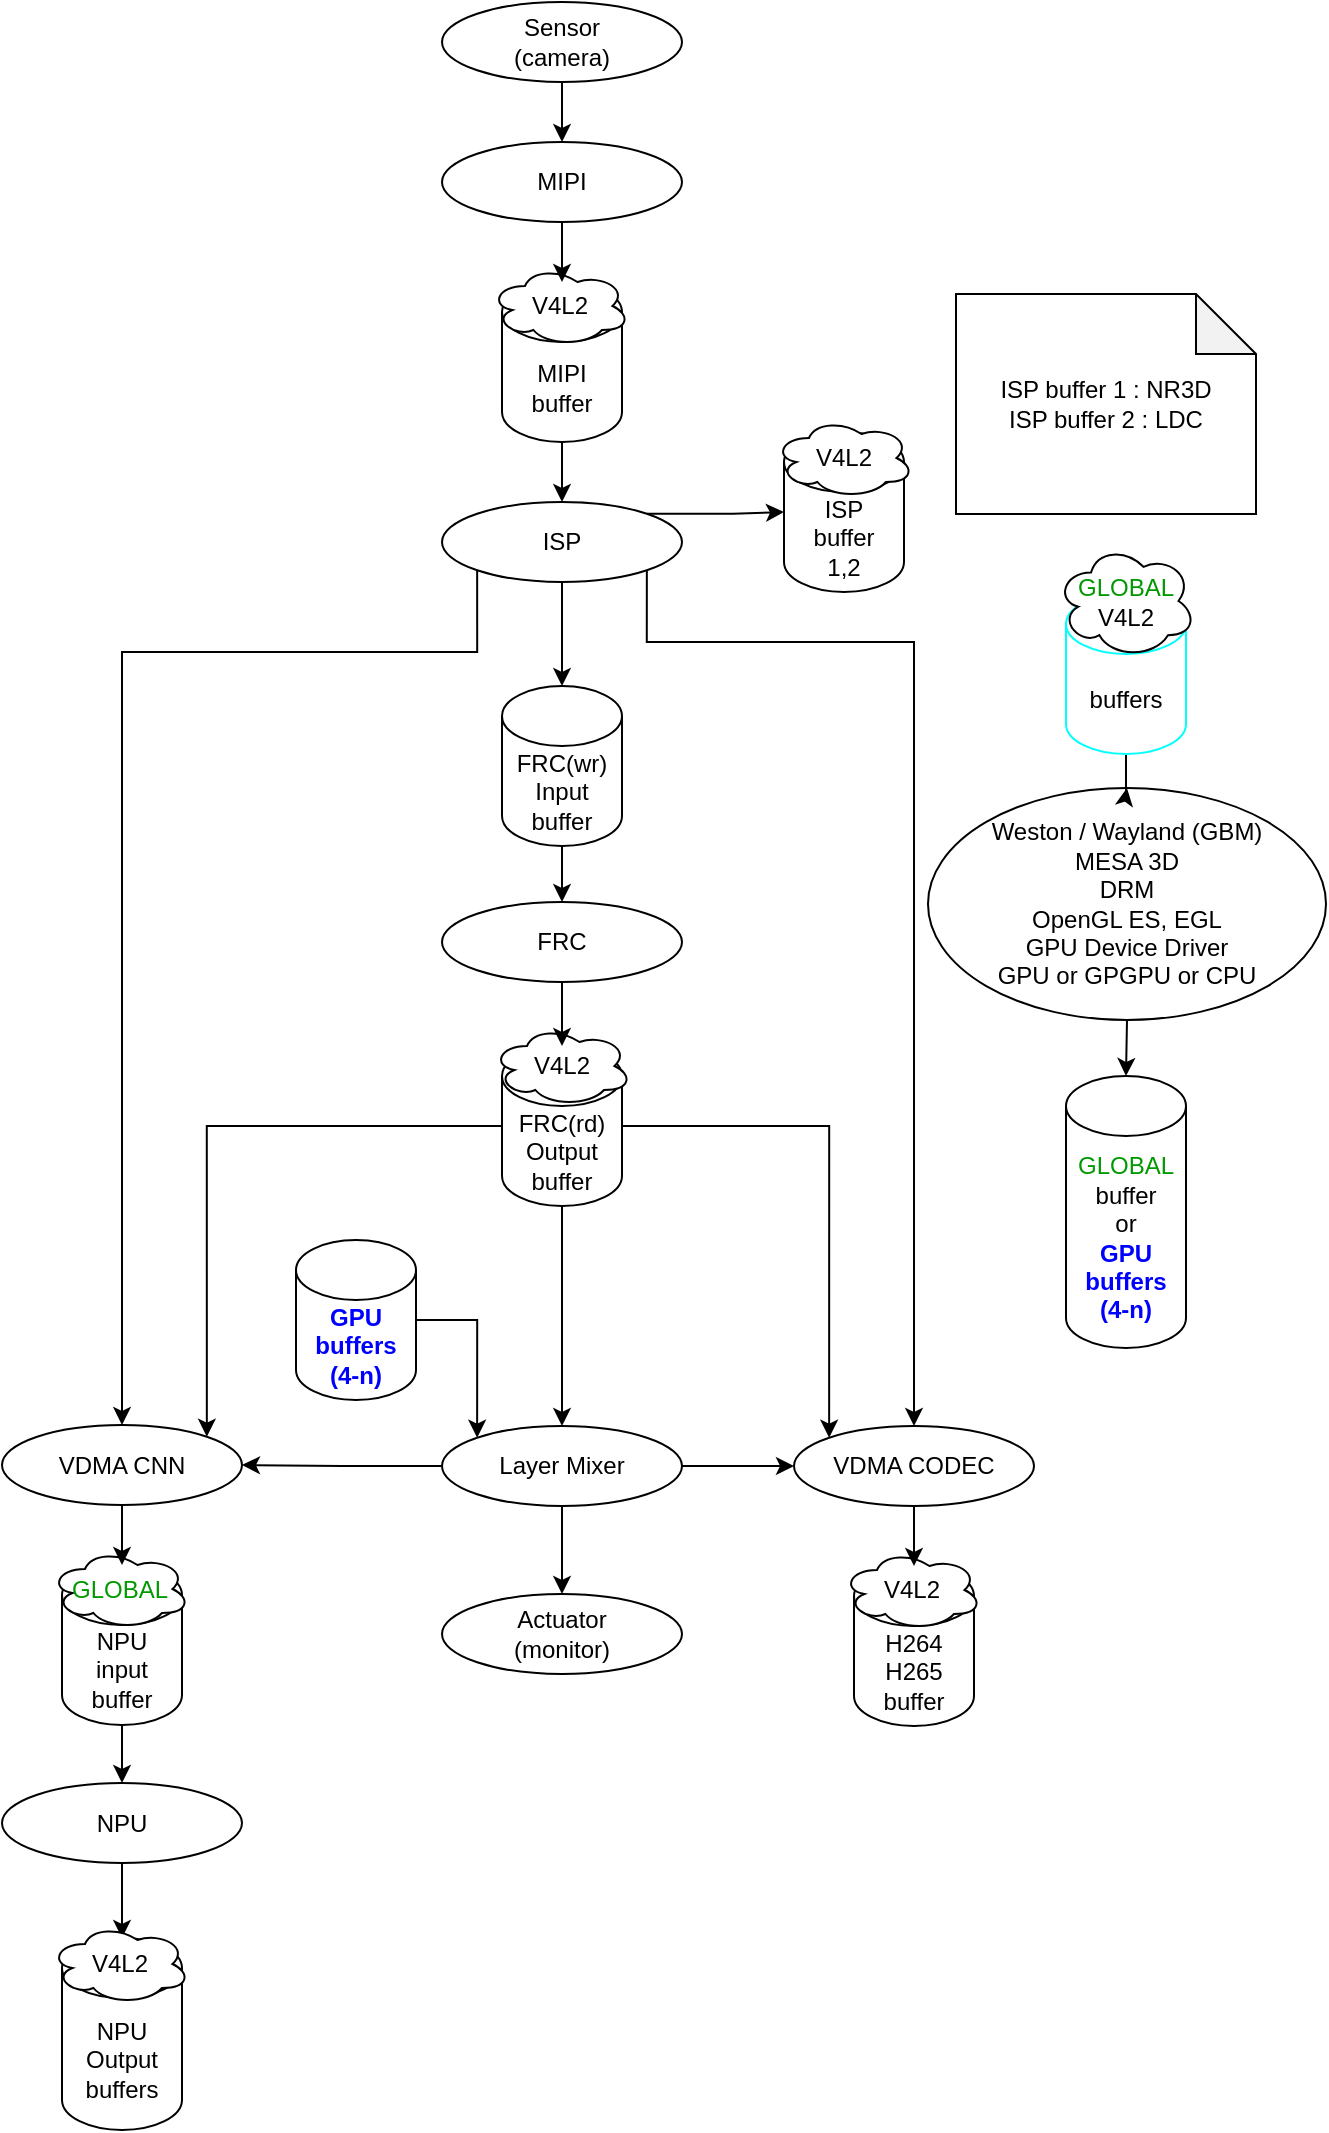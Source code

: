 <mxfile version="21.1.1" type="github">
  <diagram name="페이지-1" id="UtIzpXHwnKqOz5LM9RHs">
    <mxGraphModel dx="1674" dy="-76" grid="0" gridSize="10" guides="1" tooltips="1" connect="1" arrows="1" fold="1" page="0" pageScale="1" pageWidth="827" pageHeight="1169" math="0" shadow="0">
      <root>
        <mxCell id="0" />
        <mxCell id="1" parent="0" />
        <mxCell id="oYA9vAP8rW96Gc_tV3RY-1" value="MIPI" style="ellipse;whiteSpace=wrap;html=1;" parent="1" vertex="1">
          <mxGeometry x="997" y="1366" width="120" height="40" as="geometry" />
        </mxCell>
        <mxCell id="oYA9vAP8rW96Gc_tV3RY-2" value="VDMA CNN" style="ellipse;whiteSpace=wrap;html=1;" parent="1" vertex="1">
          <mxGeometry x="777" y="2007.5" width="120" height="40" as="geometry" />
        </mxCell>
        <mxCell id="oYA9vAP8rW96Gc_tV3RY-3" style="edgeStyle=orthogonalEdgeStyle;rounded=0;orthogonalLoop=1;jettySize=auto;html=1;exitX=0.5;exitY=1;exitDx=0;exitDy=0;entryX=0.5;entryY=0;entryDx=0;entryDy=0;entryPerimeter=0;" parent="1" source="oYA9vAP8rW96Gc_tV3RY-4" target="oYA9vAP8rW96Gc_tV3RY-47" edge="1">
          <mxGeometry relative="1" as="geometry" />
        </mxCell>
        <mxCell id="oYA9vAP8rW96Gc_tV3RY-4" value="Weston / Wayland (GBM)&lt;br&gt;MESA 3D&lt;br&gt;DRM&lt;br&gt;OpenGL ES, EGL&lt;br&gt;GPU Device Driver&lt;br&gt;GPU or GPGPU or CPU" style="ellipse;whiteSpace=wrap;html=1;" parent="1" vertex="1">
          <mxGeometry x="1240" y="1689" width="199" height="116" as="geometry" />
        </mxCell>
        <mxCell id="oYA9vAP8rW96Gc_tV3RY-5" style="edgeStyle=orthogonalEdgeStyle;rounded=0;orthogonalLoop=1;jettySize=auto;html=1;exitX=0.5;exitY=1;exitDx=0;exitDy=0;exitPerimeter=0;entryX=0.5;entryY=0;entryDx=0;entryDy=0;" parent="1" source="oYA9vAP8rW96Gc_tV3RY-6" target="oYA9vAP8rW96Gc_tV3RY-13" edge="1">
          <mxGeometry relative="1" as="geometry" />
        </mxCell>
        <mxCell id="oYA9vAP8rW96Gc_tV3RY-6" value="MIPI&lt;br&gt;buffer" style="shape=cylinder3;whiteSpace=wrap;html=1;boundedLbl=1;backgroundOutline=1;size=15;" parent="1" vertex="1">
          <mxGeometry x="1027" y="1436" width="60" height="80" as="geometry" />
        </mxCell>
        <mxCell id="oYA9vAP8rW96Gc_tV3RY-7" style="edgeStyle=orthogonalEdgeStyle;rounded=0;orthogonalLoop=1;jettySize=auto;html=1;exitX=0.5;exitY=1;exitDx=0;exitDy=0;exitPerimeter=0;" parent="1" source="oYA9vAP8rW96Gc_tV3RY-8" target="oYA9vAP8rW96Gc_tV3RY-44" edge="1">
          <mxGeometry relative="1" as="geometry" />
        </mxCell>
        <mxCell id="oYA9vAP8rW96Gc_tV3RY-8" value="NPU&lt;br&gt;input&lt;br&gt;buffer" style="shape=cylinder3;whiteSpace=wrap;html=1;boundedLbl=1;backgroundOutline=1;size=15;" parent="1" vertex="1">
          <mxGeometry x="807" y="2077.5" width="60" height="80" as="geometry" />
        </mxCell>
        <mxCell id="oYA9vAP8rW96Gc_tV3RY-9" style="edgeStyle=orthogonalEdgeStyle;rounded=0;orthogonalLoop=1;jettySize=auto;html=1;exitX=1;exitY=1;exitDx=0;exitDy=0;entryX=0.5;entryY=0;entryDx=0;entryDy=0;" parent="1" source="oYA9vAP8rW96Gc_tV3RY-13" target="oYA9vAP8rW96Gc_tV3RY-40" edge="1">
          <mxGeometry relative="1" as="geometry">
            <mxPoint x="1184" y="1776" as="targetPoint" />
            <Array as="points">
              <mxPoint x="1099" y="1616" />
              <mxPoint x="1233" y="1616" />
            </Array>
          </mxGeometry>
        </mxCell>
        <mxCell id="oYA9vAP8rW96Gc_tV3RY-10" style="edgeStyle=orthogonalEdgeStyle;rounded=0;orthogonalLoop=1;jettySize=auto;html=1;exitX=0.5;exitY=1;exitDx=0;exitDy=0;entryX=0.5;entryY=0;entryDx=0;entryDy=0;entryPerimeter=0;" parent="1" source="oYA9vAP8rW96Gc_tV3RY-13" target="oYA9vAP8rW96Gc_tV3RY-18" edge="1">
          <mxGeometry relative="1" as="geometry" />
        </mxCell>
        <mxCell id="oYA9vAP8rW96Gc_tV3RY-11" style="edgeStyle=orthogonalEdgeStyle;rounded=0;orthogonalLoop=1;jettySize=auto;html=1;exitX=0;exitY=1;exitDx=0;exitDy=0;entryX=0.5;entryY=0;entryDx=0;entryDy=0;" parent="1" source="oYA9vAP8rW96Gc_tV3RY-13" target="oYA9vAP8rW96Gc_tV3RY-2" edge="1">
          <mxGeometry relative="1" as="geometry">
            <Array as="points">
              <mxPoint x="1015" y="1621" />
              <mxPoint x="837" y="1621" />
            </Array>
          </mxGeometry>
        </mxCell>
        <mxCell id="oYA9vAP8rW96Gc_tV3RY-12" style="edgeStyle=orthogonalEdgeStyle;rounded=0;orthogonalLoop=1;jettySize=auto;html=1;exitX=1;exitY=0;exitDx=0;exitDy=0;entryX=0;entryY=0.5;entryDx=0;entryDy=0;entryPerimeter=0;" parent="1" source="oYA9vAP8rW96Gc_tV3RY-13" target="oYA9vAP8rW96Gc_tV3RY-14" edge="1">
          <mxGeometry relative="1" as="geometry" />
        </mxCell>
        <mxCell id="oYA9vAP8rW96Gc_tV3RY-13" value="ISP" style="ellipse;whiteSpace=wrap;html=1;" parent="1" vertex="1">
          <mxGeometry x="997" y="1546" width="120" height="40" as="geometry" />
        </mxCell>
        <mxCell id="oYA9vAP8rW96Gc_tV3RY-14" value="ISP&lt;br&gt;buffer&lt;br&gt;1,2" style="shape=cylinder3;whiteSpace=wrap;html=1;boundedLbl=1;backgroundOutline=1;size=15;" parent="1" vertex="1">
          <mxGeometry x="1168" y="1511" width="60" height="80" as="geometry" />
        </mxCell>
        <mxCell id="oYA9vAP8rW96Gc_tV3RY-15" style="edgeStyle=orthogonalEdgeStyle;rounded=0;orthogonalLoop=1;jettySize=auto;html=1;exitX=0.5;exitY=1;exitDx=0;exitDy=0;entryX=0.5;entryY=0;entryDx=0;entryDy=0;" parent="1" source="oYA9vAP8rW96Gc_tV3RY-16" target="oYA9vAP8rW96Gc_tV3RY-1" edge="1">
          <mxGeometry relative="1" as="geometry" />
        </mxCell>
        <mxCell id="oYA9vAP8rW96Gc_tV3RY-16" value="Sensor&lt;br&gt;(camera)" style="ellipse;whiteSpace=wrap;html=1;" parent="1" vertex="1">
          <mxGeometry x="997" y="1296" width="120" height="40" as="geometry" />
        </mxCell>
        <mxCell id="oYA9vAP8rW96Gc_tV3RY-17" style="edgeStyle=orthogonalEdgeStyle;rounded=0;orthogonalLoop=1;jettySize=auto;html=1;exitX=0.5;exitY=1;exitDx=0;exitDy=0;exitPerimeter=0;" parent="1" source="oYA9vAP8rW96Gc_tV3RY-18" target="oYA9vAP8rW96Gc_tV3RY-19" edge="1">
          <mxGeometry relative="1" as="geometry" />
        </mxCell>
        <mxCell id="oYA9vAP8rW96Gc_tV3RY-18" value="FRC(wr)&lt;br&gt;Input&lt;br&gt;buffer" style="shape=cylinder3;whiteSpace=wrap;html=1;boundedLbl=1;backgroundOutline=1;size=15;" parent="1" vertex="1">
          <mxGeometry x="1027" y="1638" width="60" height="80" as="geometry" />
        </mxCell>
        <mxCell id="oYA9vAP8rW96Gc_tV3RY-19" value="FRC" style="ellipse;whiteSpace=wrap;html=1;" parent="1" vertex="1">
          <mxGeometry x="997" y="1746" width="120" height="40" as="geometry" />
        </mxCell>
        <mxCell id="oYA9vAP8rW96Gc_tV3RY-20" style="edgeStyle=orthogonalEdgeStyle;rounded=0;orthogonalLoop=1;jettySize=auto;html=1;exitX=0;exitY=0.5;exitDx=0;exitDy=0;exitPerimeter=0;entryX=1;entryY=0;entryDx=0;entryDy=0;" parent="1" source="oYA9vAP8rW96Gc_tV3RY-23" target="oYA9vAP8rW96Gc_tV3RY-2" edge="1">
          <mxGeometry relative="1" as="geometry" />
        </mxCell>
        <mxCell id="oYA9vAP8rW96Gc_tV3RY-21" style="edgeStyle=orthogonalEdgeStyle;rounded=0;orthogonalLoop=1;jettySize=auto;html=1;exitX=1;exitY=0.5;exitDx=0;exitDy=0;exitPerimeter=0;entryX=0;entryY=0;entryDx=0;entryDy=0;" parent="1" source="oYA9vAP8rW96Gc_tV3RY-23" target="oYA9vAP8rW96Gc_tV3RY-40" edge="1">
          <mxGeometry relative="1" as="geometry" />
        </mxCell>
        <mxCell id="oYA9vAP8rW96Gc_tV3RY-22" value="" style="edgeStyle=orthogonalEdgeStyle;rounded=0;orthogonalLoop=1;jettySize=auto;html=1;" parent="1" source="oYA9vAP8rW96Gc_tV3RY-23" target="oYA9vAP8rW96Gc_tV3RY-36" edge="1">
          <mxGeometry relative="1" as="geometry" />
        </mxCell>
        <mxCell id="oYA9vAP8rW96Gc_tV3RY-23" value="FRC(rd)&lt;br&gt;Output&lt;br&gt;buffer" style="shape=cylinder3;whiteSpace=wrap;html=1;boundedLbl=1;backgroundOutline=1;size=15;" parent="1" vertex="1">
          <mxGeometry x="1027" y="1818" width="60" height="80" as="geometry" />
        </mxCell>
        <mxCell id="oYA9vAP8rW96Gc_tV3RY-24" value="Actuator&lt;br&gt;(monitor)" style="ellipse;whiteSpace=wrap;html=1;" parent="1" vertex="1">
          <mxGeometry x="997" y="2092" width="120" height="40" as="geometry" />
        </mxCell>
        <mxCell id="oYA9vAP8rW96Gc_tV3RY-25" value="V4L2" style="ellipse;shape=cloud;whiteSpace=wrap;html=1;" parent="1" vertex="1">
          <mxGeometry x="1021" y="1428" width="70" height="40" as="geometry" />
        </mxCell>
        <mxCell id="oYA9vAP8rW96Gc_tV3RY-26" value="V4L2" style="ellipse;shape=cloud;whiteSpace=wrap;html=1;" parent="1" vertex="1">
          <mxGeometry x="1163" y="1504" width="70" height="40" as="geometry" />
        </mxCell>
        <mxCell id="oYA9vAP8rW96Gc_tV3RY-27" value="&lt;font color=&quot;#009900&quot;&gt;GLOBAL&lt;/font&gt;" style="ellipse;shape=cloud;whiteSpace=wrap;html=1;" parent="1" vertex="1">
          <mxGeometry x="801" y="2069.5" width="70" height="40" as="geometry" />
        </mxCell>
        <mxCell id="oYA9vAP8rW96Gc_tV3RY-28" value="V4L2" style="ellipse;shape=cloud;whiteSpace=wrap;html=1;" parent="1" vertex="1">
          <mxGeometry x="1022" y="1808" width="70" height="40" as="geometry" />
        </mxCell>
        <mxCell id="oYA9vAP8rW96Gc_tV3RY-29" style="edgeStyle=orthogonalEdgeStyle;rounded=0;orthogonalLoop=1;jettySize=auto;html=1;exitX=0.5;exitY=1;exitDx=0;exitDy=0;" parent="1" source="oYA9vAP8rW96Gc_tV3RY-19" target="oYA9vAP8rW96Gc_tV3RY-23" edge="1">
          <mxGeometry relative="1" as="geometry" />
        </mxCell>
        <mxCell id="oYA9vAP8rW96Gc_tV3RY-30" style="edgeStyle=orthogonalEdgeStyle;rounded=0;orthogonalLoop=1;jettySize=auto;html=1;exitX=0.5;exitY=1;exitDx=0;exitDy=0;entryX=0.5;entryY=0;entryDx=0;entryDy=0;entryPerimeter=0;" parent="1" source="oYA9vAP8rW96Gc_tV3RY-2" target="oYA9vAP8rW96Gc_tV3RY-8" edge="1">
          <mxGeometry relative="1" as="geometry" />
        </mxCell>
        <mxCell id="oYA9vAP8rW96Gc_tV3RY-31" style="edgeStyle=orthogonalEdgeStyle;rounded=0;orthogonalLoop=1;jettySize=auto;html=1;exitX=0.5;exitY=1;exitDx=0;exitDy=0;entryX=0.5;entryY=0;entryDx=0;entryDy=0;entryPerimeter=0;" parent="1" source="oYA9vAP8rW96Gc_tV3RY-1" target="oYA9vAP8rW96Gc_tV3RY-6" edge="1">
          <mxGeometry relative="1" as="geometry" />
        </mxCell>
        <mxCell id="oYA9vAP8rW96Gc_tV3RY-32" value="ISP buffer 1 : NR3D&lt;br&gt;ISP buffer 2 : LDC" style="shape=note;whiteSpace=wrap;html=1;backgroundOutline=1;darkOpacity=0.05;" parent="1" vertex="1">
          <mxGeometry x="1254" y="1442" width="150" height="110" as="geometry" />
        </mxCell>
        <mxCell id="oYA9vAP8rW96Gc_tV3RY-33" value="" style="edgeStyle=orthogonalEdgeStyle;rounded=0;orthogonalLoop=1;jettySize=auto;html=1;" parent="1" source="oYA9vAP8rW96Gc_tV3RY-36" target="oYA9vAP8rW96Gc_tV3RY-24" edge="1">
          <mxGeometry relative="1" as="geometry" />
        </mxCell>
        <mxCell id="oYA9vAP8rW96Gc_tV3RY-34" style="edgeStyle=orthogonalEdgeStyle;rounded=0;orthogonalLoop=1;jettySize=auto;html=1;exitX=0;exitY=0.5;exitDx=0;exitDy=0;entryX=1;entryY=0.5;entryDx=0;entryDy=0;" parent="1" source="oYA9vAP8rW96Gc_tV3RY-36" target="oYA9vAP8rW96Gc_tV3RY-2" edge="1">
          <mxGeometry relative="1" as="geometry" />
        </mxCell>
        <mxCell id="oYA9vAP8rW96Gc_tV3RY-35" style="edgeStyle=orthogonalEdgeStyle;rounded=0;orthogonalLoop=1;jettySize=auto;html=1;exitX=1;exitY=0.5;exitDx=0;exitDy=0;entryX=0;entryY=0.5;entryDx=0;entryDy=0;" parent="1" source="oYA9vAP8rW96Gc_tV3RY-36" target="oYA9vAP8rW96Gc_tV3RY-40" edge="1">
          <mxGeometry relative="1" as="geometry" />
        </mxCell>
        <mxCell id="oYA9vAP8rW96Gc_tV3RY-36" value="Layer Mixer" style="ellipse;whiteSpace=wrap;html=1;" parent="1" vertex="1">
          <mxGeometry x="997" y="2008" width="120" height="40" as="geometry" />
        </mxCell>
        <mxCell id="oYA9vAP8rW96Gc_tV3RY-37" value="H264&lt;br&gt;H265&lt;br&gt;buffer" style="shape=cylinder3;whiteSpace=wrap;html=1;boundedLbl=1;backgroundOutline=1;size=15;" parent="1" vertex="1">
          <mxGeometry x="1203" y="2078" width="60" height="80" as="geometry" />
        </mxCell>
        <mxCell id="oYA9vAP8rW96Gc_tV3RY-38" value="V4L2" style="ellipse;shape=cloud;whiteSpace=wrap;html=1;" parent="1" vertex="1">
          <mxGeometry x="1197" y="2070" width="70" height="40" as="geometry" />
        </mxCell>
        <mxCell id="oYA9vAP8rW96Gc_tV3RY-39" style="edgeStyle=orthogonalEdgeStyle;rounded=0;orthogonalLoop=1;jettySize=auto;html=1;exitX=0.5;exitY=1;exitDx=0;exitDy=0;entryX=0.5;entryY=0;entryDx=0;entryDy=0;entryPerimeter=0;" parent="1" source="oYA9vAP8rW96Gc_tV3RY-40" target="oYA9vAP8rW96Gc_tV3RY-37" edge="1">
          <mxGeometry relative="1" as="geometry" />
        </mxCell>
        <mxCell id="oYA9vAP8rW96Gc_tV3RY-40" value="VDMA CODEC" style="ellipse;whiteSpace=wrap;html=1;" parent="1" vertex="1">
          <mxGeometry x="1173" y="2008" width="120" height="40" as="geometry" />
        </mxCell>
        <mxCell id="oYA9vAP8rW96Gc_tV3RY-41" value="" style="edgeStyle=orthogonalEdgeStyle;rounded=0;orthogonalLoop=1;jettySize=auto;html=1;exitX=0.5;exitY=1;exitDx=0;exitDy=0;exitPerimeter=0;" parent="1" source="oYA9vAP8rW96Gc_tV3RY-42" target="oYA9vAP8rW96Gc_tV3RY-4" edge="1">
          <mxGeometry relative="1" as="geometry" />
        </mxCell>
        <mxCell id="oYA9vAP8rW96Gc_tV3RY-42" value="buffers" style="shape=cylinder3;whiteSpace=wrap;html=1;boundedLbl=1;backgroundOutline=1;size=15;strokeColor=#00FFFF;" parent="1" vertex="1">
          <mxGeometry x="1309" y="1592" width="60" height="80" as="geometry" />
        </mxCell>
        <mxCell id="oYA9vAP8rW96Gc_tV3RY-43" value="" style="edgeStyle=orthogonalEdgeStyle;rounded=0;orthogonalLoop=1;jettySize=auto;html=1;" parent="1" source="oYA9vAP8rW96Gc_tV3RY-44" target="oYA9vAP8rW96Gc_tV3RY-48" edge="1">
          <mxGeometry relative="1" as="geometry" />
        </mxCell>
        <mxCell id="oYA9vAP8rW96Gc_tV3RY-44" value="NPU" style="ellipse;whiteSpace=wrap;html=1;" parent="1" vertex="1">
          <mxGeometry x="777" y="2186.5" width="120" height="40" as="geometry" />
        </mxCell>
        <mxCell id="oYA9vAP8rW96Gc_tV3RY-45" style="edgeStyle=orthogonalEdgeStyle;rounded=0;orthogonalLoop=1;jettySize=auto;html=1;exitX=1;exitY=0.5;exitDx=0;exitDy=0;exitPerimeter=0;entryX=0;entryY=0;entryDx=0;entryDy=0;" parent="1" source="oYA9vAP8rW96Gc_tV3RY-46" target="oYA9vAP8rW96Gc_tV3RY-36" edge="1">
          <mxGeometry relative="1" as="geometry" />
        </mxCell>
        <mxCell id="oYA9vAP8rW96Gc_tV3RY-46" value="&lt;font color=&quot;#0000ff&quot;&gt;&lt;b&gt;GPU&lt;br&gt;buffers&lt;br&gt;(4-n)&lt;/b&gt;&lt;/font&gt;" style="shape=cylinder3;whiteSpace=wrap;html=1;boundedLbl=1;backgroundOutline=1;size=15;" parent="1" vertex="1">
          <mxGeometry x="924" y="1915" width="60" height="80" as="geometry" />
        </mxCell>
        <mxCell id="oYA9vAP8rW96Gc_tV3RY-47" value="&lt;font color=&quot;#009900&quot;&gt;GLOBAL&lt;/font&gt;&lt;br&gt;buffer&lt;br&gt;or&lt;br&gt;&lt;b&gt;&lt;font color=&quot;#0000ff&quot;&gt;GPU&lt;br&gt;buffers&lt;br&gt;&lt;/font&gt;&lt;/b&gt;&lt;span style=&quot;color: rgb(0, 0, 255);&quot;&gt;&lt;b&gt;(4-n)&lt;/b&gt;&lt;/span&gt;&lt;b&gt;&lt;font color=&quot;#0000ff&quot;&gt;&lt;br&gt;&lt;/font&gt;&lt;/b&gt;" style="shape=cylinder3;whiteSpace=wrap;html=1;boundedLbl=1;backgroundOutline=1;size=15;" parent="1" vertex="1">
          <mxGeometry x="1309" y="1833" width="60" height="136" as="geometry" />
        </mxCell>
        <mxCell id="oYA9vAP8rW96Gc_tV3RY-48" value="NPU&lt;br&gt;Output&lt;br&gt;buffers" style="shape=cylinder3;whiteSpace=wrap;html=1;boundedLbl=1;backgroundOutline=1;size=15;" parent="1" vertex="1">
          <mxGeometry x="807" y="2264" width="60" height="96" as="geometry" />
        </mxCell>
        <mxCell id="oYA9vAP8rW96Gc_tV3RY-49" value="&lt;font color=&quot;#009900&quot;&gt;GLOBAL&lt;/font&gt;&lt;br&gt;V4L2" style="ellipse;shape=cloud;whiteSpace=wrap;html=1;" parent="1" vertex="1">
          <mxGeometry x="1304" y="1567" width="70" height="57" as="geometry" />
        </mxCell>
        <mxCell id="oYA9vAP8rW96Gc_tV3RY-50" value="V4L2" style="ellipse;shape=cloud;whiteSpace=wrap;html=1;" parent="1" vertex="1">
          <mxGeometry x="801" y="2257" width="70" height="40" as="geometry" />
        </mxCell>
      </root>
    </mxGraphModel>
  </diagram>
</mxfile>
